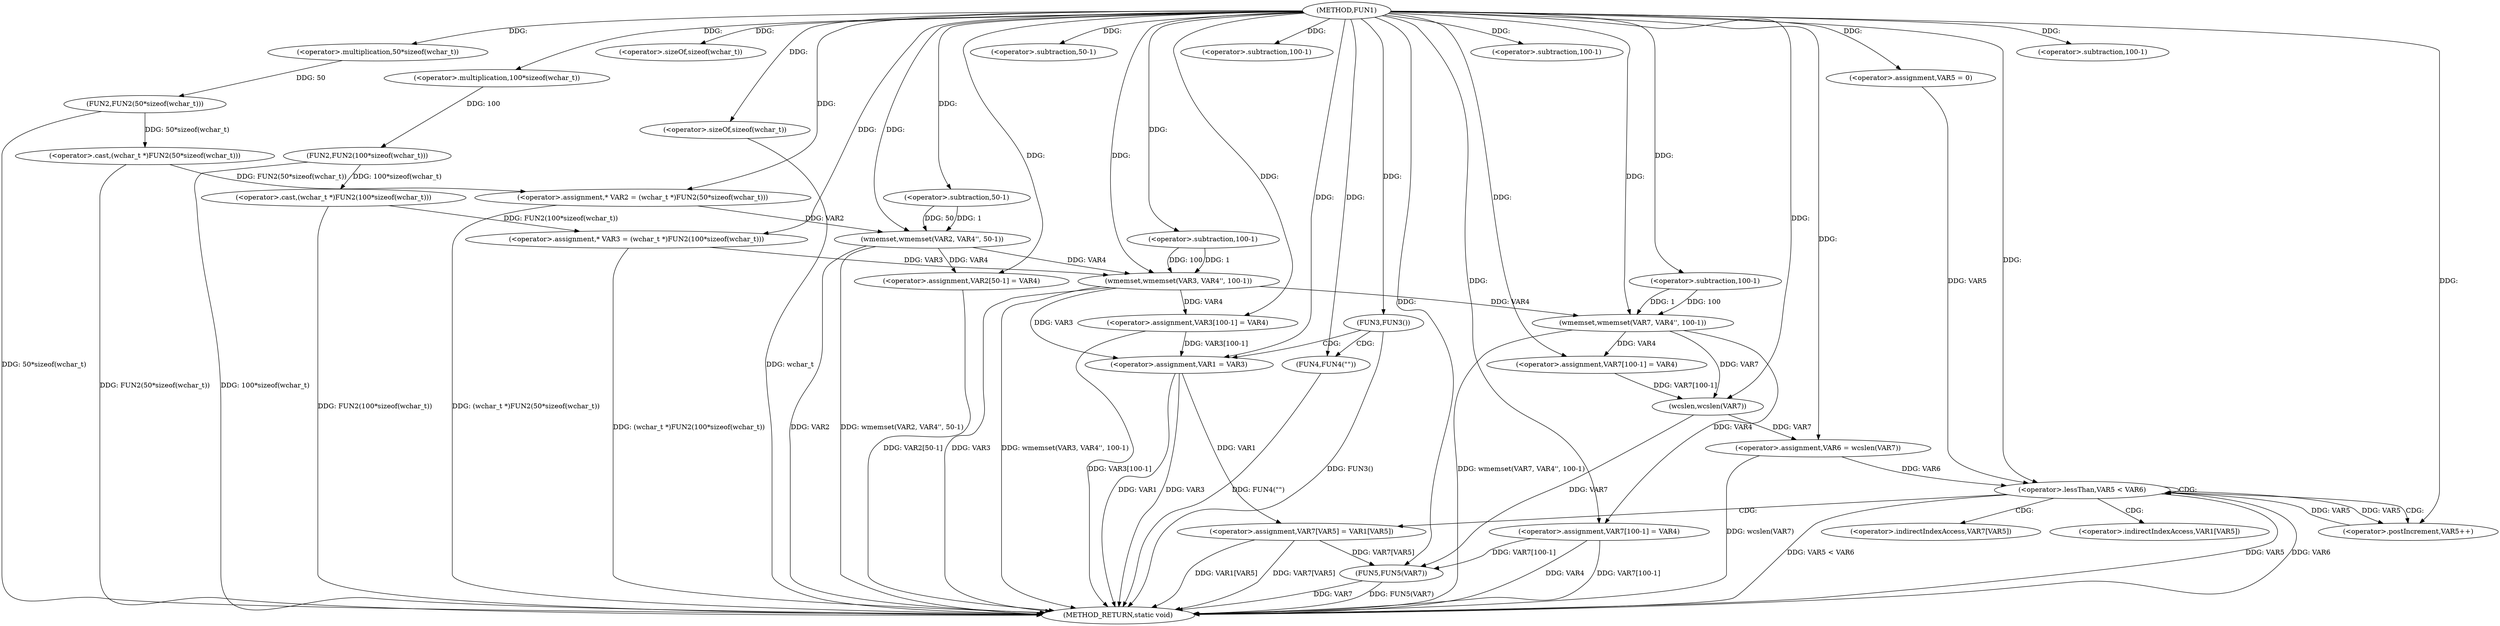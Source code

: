 digraph FUN1 {  
"1000100" [label = "(METHOD,FUN1)" ]
"1000206" [label = "(METHOD_RETURN,static void)" ]
"1000104" [label = "(<operator>.assignment,* VAR2 = (wchar_t *)FUN2(50*sizeof(wchar_t)))" ]
"1000106" [label = "(<operator>.cast,(wchar_t *)FUN2(50*sizeof(wchar_t)))" ]
"1000108" [label = "(FUN2,FUN2(50*sizeof(wchar_t)))" ]
"1000109" [label = "(<operator>.multiplication,50*sizeof(wchar_t))" ]
"1000111" [label = "(<operator>.sizeOf,sizeof(wchar_t))" ]
"1000114" [label = "(<operator>.assignment,* VAR3 = (wchar_t *)FUN2(100*sizeof(wchar_t)))" ]
"1000116" [label = "(<operator>.cast,(wchar_t *)FUN2(100*sizeof(wchar_t)))" ]
"1000118" [label = "(FUN2,FUN2(100*sizeof(wchar_t)))" ]
"1000119" [label = "(<operator>.multiplication,100*sizeof(wchar_t))" ]
"1000121" [label = "(<operator>.sizeOf,sizeof(wchar_t))" ]
"1000123" [label = "(wmemset,wmemset(VAR2, VAR4'', 50-1))" ]
"1000126" [label = "(<operator>.subtraction,50-1)" ]
"1000129" [label = "(<operator>.assignment,VAR2[50-1] = VAR4)" ]
"1000132" [label = "(<operator>.subtraction,50-1)" ]
"1000136" [label = "(wmemset,wmemset(VAR3, VAR4'', 100-1))" ]
"1000139" [label = "(<operator>.subtraction,100-1)" ]
"1000142" [label = "(<operator>.assignment,VAR3[100-1] = VAR4)" ]
"1000145" [label = "(<operator>.subtraction,100-1)" ]
"1000150" [label = "(FUN3,FUN3())" ]
"1000152" [label = "(FUN4,FUN4(\"\"))" ]
"1000156" [label = "(<operator>.assignment,VAR1 = VAR3)" ]
"1000163" [label = "(wmemset,wmemset(VAR7, VAR4'', 100-1))" ]
"1000166" [label = "(<operator>.subtraction,100-1)" ]
"1000169" [label = "(<operator>.assignment,VAR7[100-1] = VAR4)" ]
"1000172" [label = "(<operator>.subtraction,100-1)" ]
"1000176" [label = "(<operator>.assignment,VAR6 = wcslen(VAR7))" ]
"1000178" [label = "(wcslen,wcslen(VAR7))" ]
"1000181" [label = "(<operator>.assignment,VAR5 = 0)" ]
"1000184" [label = "(<operator>.lessThan,VAR5 < VAR6)" ]
"1000187" [label = "(<operator>.postIncrement,VAR5++)" ]
"1000190" [label = "(<operator>.assignment,VAR7[VAR5] = VAR1[VAR5])" ]
"1000197" [label = "(<operator>.assignment,VAR7[100-1] = VAR4)" ]
"1000200" [label = "(<operator>.subtraction,100-1)" ]
"1000204" [label = "(FUN5,FUN5(VAR7))" ]
"1000191" [label = "(<operator>.indirectIndexAccess,VAR7[VAR5])" ]
"1000194" [label = "(<operator>.indirectIndexAccess,VAR1[VAR5])" ]
  "1000176" -> "1000206"  [ label = "DDG: wcslen(VAR7)"] 
  "1000190" -> "1000206"  [ label = "DDG: VAR1[VAR5]"] 
  "1000106" -> "1000206"  [ label = "DDG: FUN2(50*sizeof(wchar_t))"] 
  "1000184" -> "1000206"  [ label = "DDG: VAR5"] 
  "1000116" -> "1000206"  [ label = "DDG: FUN2(100*sizeof(wchar_t))"] 
  "1000150" -> "1000206"  [ label = "DDG: FUN3()"] 
  "1000163" -> "1000206"  [ label = "DDG: wmemset(VAR7, VAR4'', 100-1)"] 
  "1000114" -> "1000206"  [ label = "DDG: (wchar_t *)FUN2(100*sizeof(wchar_t))"] 
  "1000129" -> "1000206"  [ label = "DDG: VAR2[50-1]"] 
  "1000184" -> "1000206"  [ label = "DDG: VAR6"] 
  "1000156" -> "1000206"  [ label = "DDG: VAR1"] 
  "1000123" -> "1000206"  [ label = "DDG: wmemset(VAR2, VAR4'', 50-1)"] 
  "1000184" -> "1000206"  [ label = "DDG: VAR5 < VAR6"] 
  "1000152" -> "1000206"  [ label = "DDG: FUN4(\"\")"] 
  "1000156" -> "1000206"  [ label = "DDG: VAR3"] 
  "1000190" -> "1000206"  [ label = "DDG: VAR7[VAR5]"] 
  "1000197" -> "1000206"  [ label = "DDG: VAR4"] 
  "1000142" -> "1000206"  [ label = "DDG: VAR3[100-1]"] 
  "1000136" -> "1000206"  [ label = "DDG: wmemset(VAR3, VAR4'', 100-1)"] 
  "1000121" -> "1000206"  [ label = "DDG: wchar_t"] 
  "1000204" -> "1000206"  [ label = "DDG: VAR7"] 
  "1000118" -> "1000206"  [ label = "DDG: 100*sizeof(wchar_t)"] 
  "1000136" -> "1000206"  [ label = "DDG: VAR3"] 
  "1000104" -> "1000206"  [ label = "DDG: (wchar_t *)FUN2(50*sizeof(wchar_t))"] 
  "1000108" -> "1000206"  [ label = "DDG: 50*sizeof(wchar_t)"] 
  "1000123" -> "1000206"  [ label = "DDG: VAR2"] 
  "1000204" -> "1000206"  [ label = "DDG: FUN5(VAR7)"] 
  "1000197" -> "1000206"  [ label = "DDG: VAR7[100-1]"] 
  "1000106" -> "1000104"  [ label = "DDG: FUN2(50*sizeof(wchar_t))"] 
  "1000100" -> "1000104"  [ label = "DDG: "] 
  "1000108" -> "1000106"  [ label = "DDG: 50*sizeof(wchar_t)"] 
  "1000109" -> "1000108"  [ label = "DDG: 50"] 
  "1000100" -> "1000109"  [ label = "DDG: "] 
  "1000100" -> "1000111"  [ label = "DDG: "] 
  "1000116" -> "1000114"  [ label = "DDG: FUN2(100*sizeof(wchar_t))"] 
  "1000100" -> "1000114"  [ label = "DDG: "] 
  "1000118" -> "1000116"  [ label = "DDG: 100*sizeof(wchar_t)"] 
  "1000119" -> "1000118"  [ label = "DDG: 100"] 
  "1000100" -> "1000119"  [ label = "DDG: "] 
  "1000100" -> "1000121"  [ label = "DDG: "] 
  "1000104" -> "1000123"  [ label = "DDG: VAR2"] 
  "1000100" -> "1000123"  [ label = "DDG: "] 
  "1000126" -> "1000123"  [ label = "DDG: 50"] 
  "1000126" -> "1000123"  [ label = "DDG: 1"] 
  "1000100" -> "1000126"  [ label = "DDG: "] 
  "1000123" -> "1000129"  [ label = "DDG: VAR4"] 
  "1000100" -> "1000129"  [ label = "DDG: "] 
  "1000100" -> "1000132"  [ label = "DDG: "] 
  "1000114" -> "1000136"  [ label = "DDG: VAR3"] 
  "1000100" -> "1000136"  [ label = "DDG: "] 
  "1000123" -> "1000136"  [ label = "DDG: VAR4"] 
  "1000139" -> "1000136"  [ label = "DDG: 100"] 
  "1000139" -> "1000136"  [ label = "DDG: 1"] 
  "1000100" -> "1000139"  [ label = "DDG: "] 
  "1000136" -> "1000142"  [ label = "DDG: VAR4"] 
  "1000100" -> "1000142"  [ label = "DDG: "] 
  "1000100" -> "1000145"  [ label = "DDG: "] 
  "1000100" -> "1000150"  [ label = "DDG: "] 
  "1000100" -> "1000152"  [ label = "DDG: "] 
  "1000142" -> "1000156"  [ label = "DDG: VAR3[100-1]"] 
  "1000136" -> "1000156"  [ label = "DDG: VAR3"] 
  "1000100" -> "1000156"  [ label = "DDG: "] 
  "1000100" -> "1000163"  [ label = "DDG: "] 
  "1000136" -> "1000163"  [ label = "DDG: VAR4"] 
  "1000166" -> "1000163"  [ label = "DDG: 100"] 
  "1000166" -> "1000163"  [ label = "DDG: 1"] 
  "1000100" -> "1000166"  [ label = "DDG: "] 
  "1000163" -> "1000169"  [ label = "DDG: VAR4"] 
  "1000100" -> "1000169"  [ label = "DDG: "] 
  "1000100" -> "1000172"  [ label = "DDG: "] 
  "1000178" -> "1000176"  [ label = "DDG: VAR7"] 
  "1000100" -> "1000176"  [ label = "DDG: "] 
  "1000163" -> "1000178"  [ label = "DDG: VAR7"] 
  "1000169" -> "1000178"  [ label = "DDG: VAR7[100-1]"] 
  "1000100" -> "1000178"  [ label = "DDG: "] 
  "1000100" -> "1000181"  [ label = "DDG: "] 
  "1000181" -> "1000184"  [ label = "DDG: VAR5"] 
  "1000187" -> "1000184"  [ label = "DDG: VAR5"] 
  "1000100" -> "1000184"  [ label = "DDG: "] 
  "1000176" -> "1000184"  [ label = "DDG: VAR6"] 
  "1000184" -> "1000187"  [ label = "DDG: VAR5"] 
  "1000100" -> "1000187"  [ label = "DDG: "] 
  "1000156" -> "1000190"  [ label = "DDG: VAR1"] 
  "1000100" -> "1000197"  [ label = "DDG: "] 
  "1000163" -> "1000197"  [ label = "DDG: VAR4"] 
  "1000100" -> "1000200"  [ label = "DDG: "] 
  "1000178" -> "1000204"  [ label = "DDG: VAR7"] 
  "1000190" -> "1000204"  [ label = "DDG: VAR7[VAR5]"] 
  "1000197" -> "1000204"  [ label = "DDG: VAR7[100-1]"] 
  "1000100" -> "1000204"  [ label = "DDG: "] 
  "1000150" -> "1000156"  [ label = "CDG: "] 
  "1000150" -> "1000152"  [ label = "CDG: "] 
  "1000184" -> "1000194"  [ label = "CDG: "] 
  "1000184" -> "1000184"  [ label = "CDG: "] 
  "1000184" -> "1000191"  [ label = "CDG: "] 
  "1000184" -> "1000190"  [ label = "CDG: "] 
  "1000184" -> "1000187"  [ label = "CDG: "] 
}
